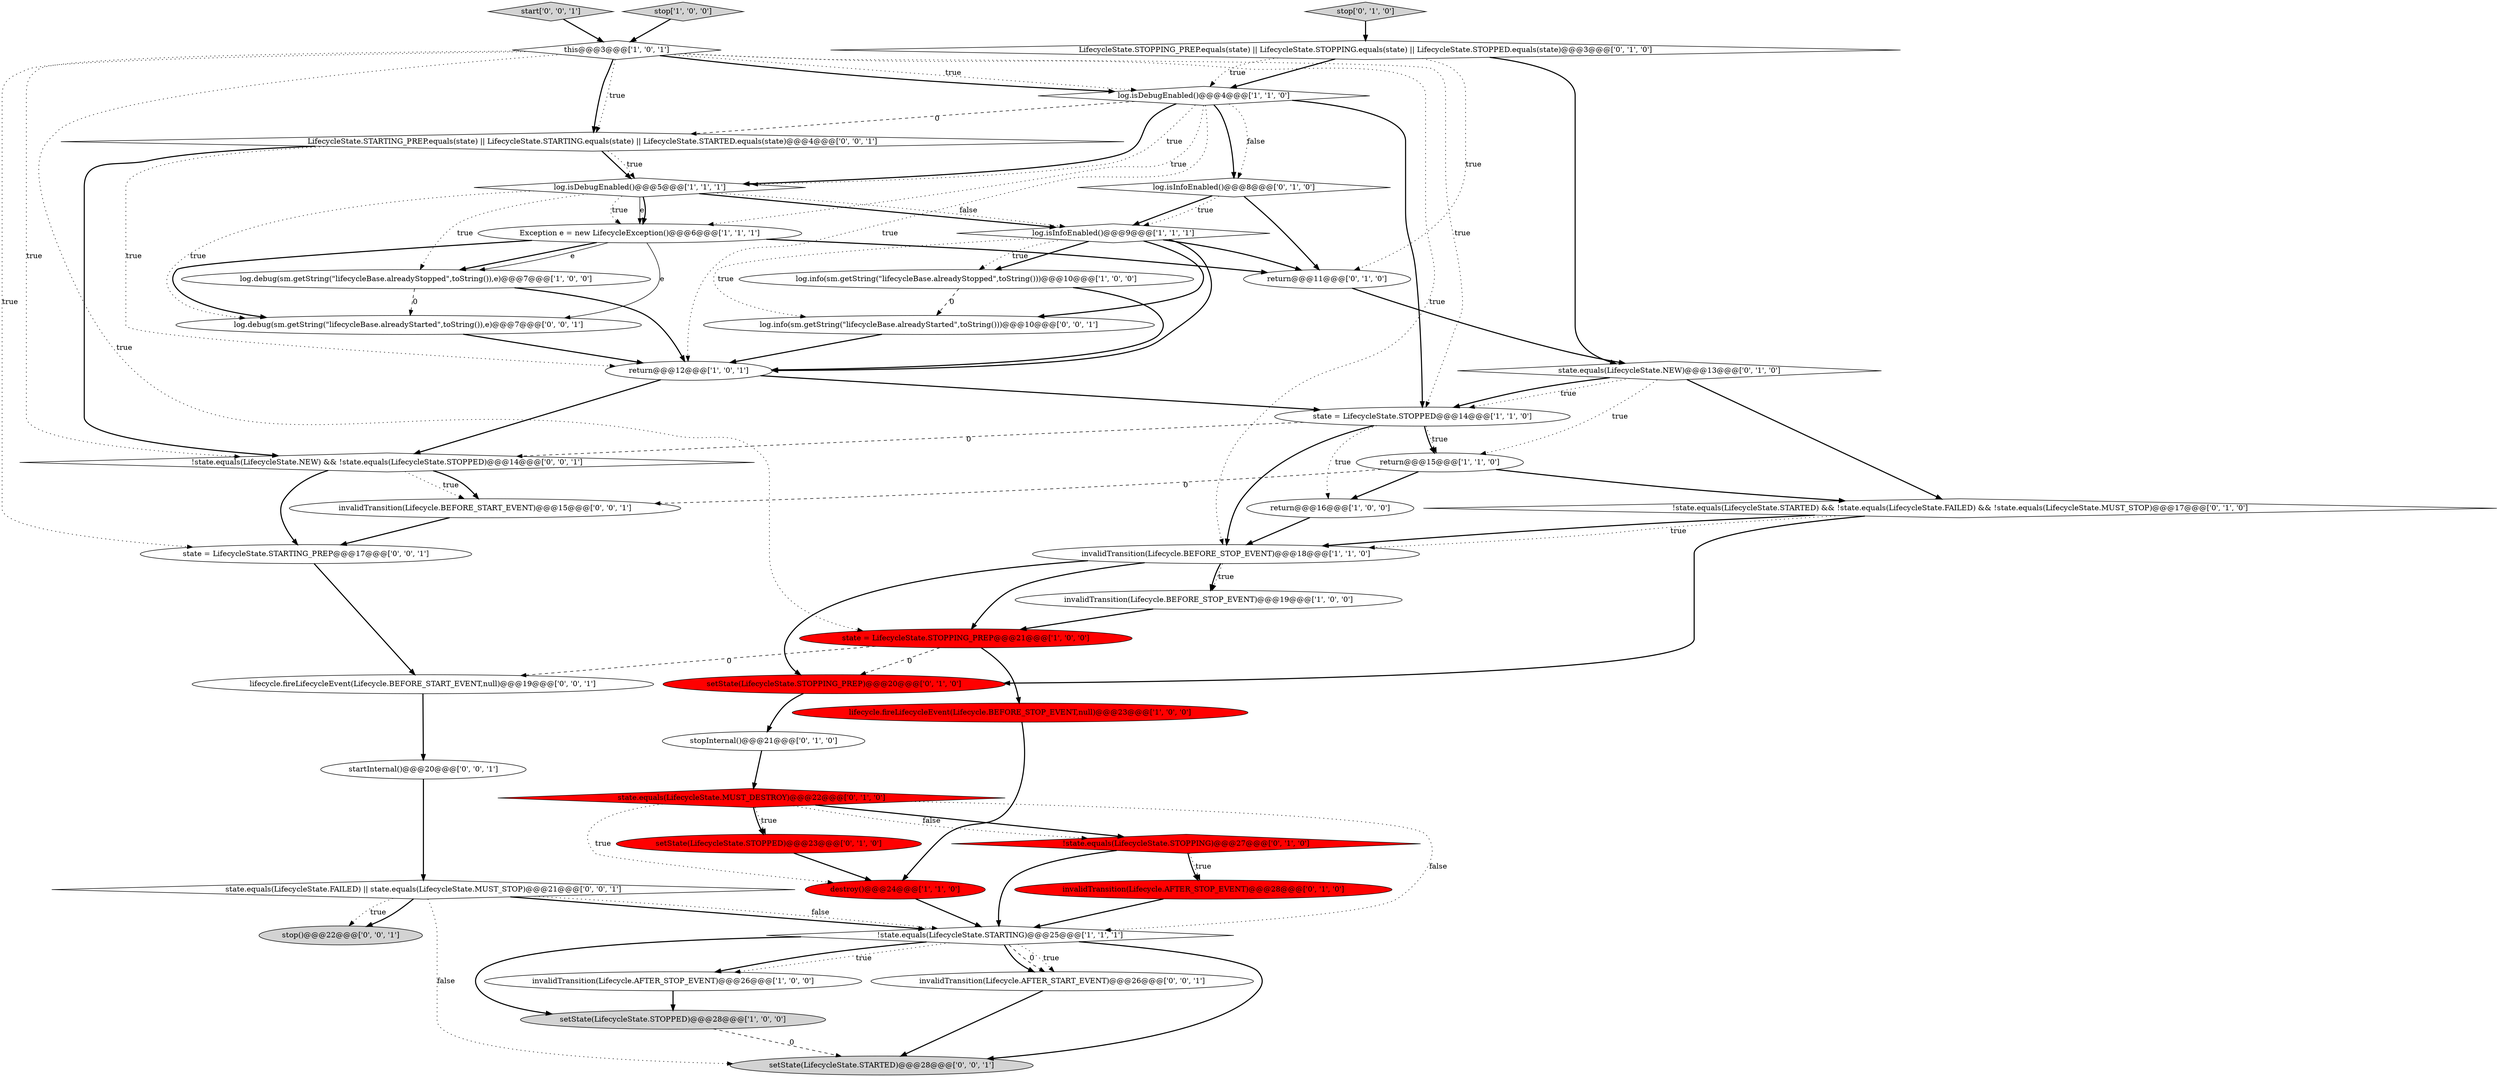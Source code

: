 digraph {
17 [style = filled, label = "stop['1', '0', '0']", fillcolor = lightgray, shape = diamond image = "AAA0AAABBB1BBB"];
23 [style = filled, label = "invalidTransition(Lifecycle.AFTER_STOP_EVENT)@@@28@@@['0', '1', '0']", fillcolor = red, shape = ellipse image = "AAA1AAABBB2BBB"];
37 [style = filled, label = "log.info(sm.getString(\"lifecycleBase.alreadyStarted\",toString()))@@@10@@@['0', '0', '1']", fillcolor = white, shape = ellipse image = "AAA0AAABBB3BBB"];
44 [style = filled, label = "log.debug(sm.getString(\"lifecycleBase.alreadyStarted\",toString()),e)@@@7@@@['0', '0', '1']", fillcolor = white, shape = ellipse image = "AAA0AAABBB3BBB"];
18 [style = filled, label = "setState(LifecycleState.STOPPED)@@@28@@@['1', '0', '0']", fillcolor = lightgray, shape = ellipse image = "AAA0AAABBB1BBB"];
9 [style = filled, label = "lifecycle.fireLifecycleEvent(Lifecycle.BEFORE_STOP_EVENT,null)@@@23@@@['1', '0', '0']", fillcolor = red, shape = ellipse image = "AAA1AAABBB1BBB"];
34 [style = filled, label = "LifecycleState.STARTING_PREP.equals(state) || LifecycleState.STARTING.equals(state) || LifecycleState.STARTED.equals(state)@@@4@@@['0', '0', '1']", fillcolor = white, shape = diamond image = "AAA0AAABBB3BBB"];
4 [style = filled, label = "state = LifecycleState.STOPPING_PREP@@@21@@@['1', '0', '0']", fillcolor = red, shape = ellipse image = "AAA1AAABBB1BBB"];
41 [style = filled, label = "stop()@@@22@@@['0', '0', '1']", fillcolor = lightgray, shape = ellipse image = "AAA0AAABBB3BBB"];
30 [style = filled, label = "state.equals(LifecycleState.MUST_DESTROY)@@@22@@@['0', '1', '0']", fillcolor = red, shape = diamond image = "AAA1AAABBB2BBB"];
10 [style = filled, label = "log.isDebugEnabled()@@@4@@@['1', '1', '0']", fillcolor = white, shape = diamond image = "AAA0AAABBB1BBB"];
20 [style = filled, label = "return@@@11@@@['0', '1', '0']", fillcolor = white, shape = ellipse image = "AAA0AAABBB2BBB"];
16 [style = filled, label = "this@@@3@@@['1', '0', '1']", fillcolor = white, shape = diamond image = "AAA0AAABBB1BBB"];
24 [style = filled, label = "setState(LifecycleState.STOPPED)@@@23@@@['0', '1', '0']", fillcolor = red, shape = ellipse image = "AAA1AAABBB2BBB"];
40 [style = filled, label = "invalidTransition(Lifecycle.BEFORE_START_EVENT)@@@15@@@['0', '0', '1']", fillcolor = white, shape = ellipse image = "AAA0AAABBB3BBB"];
3 [style = filled, label = "log.info(sm.getString(\"lifecycleBase.alreadyStopped\",toString()))@@@10@@@['1', '0', '0']", fillcolor = white, shape = ellipse image = "AAA0AAABBB1BBB"];
12 [style = filled, label = "Exception e = new LifecycleException()@@@6@@@['1', '1', '1']", fillcolor = white, shape = ellipse image = "AAA0AAABBB1BBB"];
22 [style = filled, label = "log.isInfoEnabled()@@@8@@@['0', '1', '0']", fillcolor = white, shape = diamond image = "AAA0AAABBB2BBB"];
27 [style = filled, label = "stopInternal()@@@21@@@['0', '1', '0']", fillcolor = white, shape = ellipse image = "AAA0AAABBB2BBB"];
14 [style = filled, label = "log.debug(sm.getString(\"lifecycleBase.alreadyStopped\",toString()),e)@@@7@@@['1', '0', '0']", fillcolor = white, shape = ellipse image = "AAA0AAABBB1BBB"];
6 [style = filled, label = "destroy()@@@24@@@['1', '1', '0']", fillcolor = red, shape = ellipse image = "AAA1AAABBB1BBB"];
33 [style = filled, label = "startInternal()@@@20@@@['0', '0', '1']", fillcolor = white, shape = ellipse image = "AAA0AAABBB3BBB"];
8 [style = filled, label = "invalidTransition(Lifecycle.BEFORE_STOP_EVENT)@@@18@@@['1', '1', '0']", fillcolor = white, shape = ellipse image = "AAA0AAABBB1BBB"];
7 [style = filled, label = "invalidTransition(Lifecycle.BEFORE_STOP_EVENT)@@@19@@@['1', '0', '0']", fillcolor = white, shape = ellipse image = "AAA0AAABBB1BBB"];
1 [style = filled, label = "invalidTransition(Lifecycle.AFTER_STOP_EVENT)@@@26@@@['1', '0', '0']", fillcolor = white, shape = ellipse image = "AAA0AAABBB1BBB"];
29 [style = filled, label = "!state.equals(LifecycleState.STOPPING)@@@27@@@['0', '1', '0']", fillcolor = red, shape = diamond image = "AAA1AAABBB2BBB"];
36 [style = filled, label = "!state.equals(LifecycleState.NEW) && !state.equals(LifecycleState.STOPPED)@@@14@@@['0', '0', '1']", fillcolor = white, shape = diamond image = "AAA0AAABBB3BBB"];
43 [style = filled, label = "setState(LifecycleState.STARTED)@@@28@@@['0', '0', '1']", fillcolor = lightgray, shape = ellipse image = "AAA0AAABBB3BBB"];
32 [style = filled, label = "start['0', '0', '1']", fillcolor = lightgray, shape = diamond image = "AAA0AAABBB3BBB"];
38 [style = filled, label = "lifecycle.fireLifecycleEvent(Lifecycle.BEFORE_START_EVENT,null)@@@19@@@['0', '0', '1']", fillcolor = white, shape = ellipse image = "AAA0AAABBB3BBB"];
42 [style = filled, label = "invalidTransition(Lifecycle.AFTER_START_EVENT)@@@26@@@['0', '0', '1']", fillcolor = white, shape = ellipse image = "AAA0AAABBB3BBB"];
0 [style = filled, label = "return@@@12@@@['1', '0', '1']", fillcolor = white, shape = ellipse image = "AAA0AAABBB1BBB"];
25 [style = filled, label = "setState(LifecycleState.STOPPING_PREP)@@@20@@@['0', '1', '0']", fillcolor = red, shape = ellipse image = "AAA1AAABBB2BBB"];
39 [style = filled, label = "state.equals(LifecycleState.FAILED) || state.equals(LifecycleState.MUST_STOP)@@@21@@@['0', '0', '1']", fillcolor = white, shape = diamond image = "AAA0AAABBB3BBB"];
31 [style = filled, label = "state.equals(LifecycleState.NEW)@@@13@@@['0', '1', '0']", fillcolor = white, shape = diamond image = "AAA0AAABBB2BBB"];
11 [style = filled, label = "state = LifecycleState.STOPPED@@@14@@@['1', '1', '0']", fillcolor = white, shape = ellipse image = "AAA0AAABBB1BBB"];
15 [style = filled, label = "return@@@16@@@['1', '0', '0']", fillcolor = white, shape = ellipse image = "AAA0AAABBB1BBB"];
28 [style = filled, label = "LifecycleState.STOPPING_PREP.equals(state) || LifecycleState.STOPPING.equals(state) || LifecycleState.STOPPED.equals(state)@@@3@@@['0', '1', '0']", fillcolor = white, shape = diamond image = "AAA0AAABBB2BBB"];
13 [style = filled, label = "return@@@15@@@['1', '1', '0']", fillcolor = white, shape = ellipse image = "AAA0AAABBB1BBB"];
35 [style = filled, label = "state = LifecycleState.STARTING_PREP@@@17@@@['0', '0', '1']", fillcolor = white, shape = ellipse image = "AAA0AAABBB3BBB"];
5 [style = filled, label = "log.isInfoEnabled()@@@9@@@['1', '1', '1']", fillcolor = white, shape = diamond image = "AAA0AAABBB1BBB"];
19 [style = filled, label = "log.isDebugEnabled()@@@5@@@['1', '1', '1']", fillcolor = white, shape = diamond image = "AAA0AAABBB1BBB"];
2 [style = filled, label = "!state.equals(LifecycleState.STARTING)@@@25@@@['1', '1', '1']", fillcolor = white, shape = diamond image = "AAA0AAABBB1BBB"];
26 [style = filled, label = "!state.equals(LifecycleState.STARTED) && !state.equals(LifecycleState.FAILED) && !state.equals(LifecycleState.MUST_STOP)@@@17@@@['0', '1', '0']", fillcolor = white, shape = diamond image = "AAA0AAABBB2BBB"];
21 [style = filled, label = "stop['0', '1', '0']", fillcolor = lightgray, shape = diamond image = "AAA0AAABBB2BBB"];
18->43 [style = dashed, label="0"];
5->3 [style = bold, label=""];
2->42 [style = dashed, label="0"];
37->0 [style = bold, label=""];
16->34 [style = dotted, label="true"];
12->44 [style = bold, label=""];
5->20 [style = bold, label=""];
10->34 [style = dashed, label="0"];
10->19 [style = bold, label=""];
44->0 [style = bold, label=""];
29->23 [style = dotted, label="true"];
16->10 [style = dotted, label="true"];
30->29 [style = bold, label=""];
21->28 [style = bold, label=""];
9->6 [style = bold, label=""];
4->25 [style = dashed, label="0"];
19->5 [style = bold, label=""];
19->44 [style = dotted, label="true"];
29->2 [style = bold, label=""];
5->0 [style = bold, label=""];
14->44 [style = dashed, label="0"];
11->13 [style = bold, label=""];
35->38 [style = bold, label=""];
8->4 [style = bold, label=""];
11->15 [style = dotted, label="true"];
5->37 [style = bold, label=""];
17->16 [style = bold, label=""];
10->11 [style = bold, label=""];
28->10 [style = dotted, label="true"];
34->19 [style = bold, label=""];
19->12 [style = bold, label=""];
10->22 [style = dotted, label="false"];
27->30 [style = bold, label=""];
30->6 [style = dotted, label="true"];
16->34 [style = bold, label=""];
8->7 [style = dotted, label="true"];
2->18 [style = bold, label=""];
30->29 [style = dotted, label="false"];
20->31 [style = bold, label=""];
13->40 [style = dashed, label="0"];
11->13 [style = dotted, label="true"];
36->40 [style = dotted, label="true"];
5->3 [style = dotted, label="true"];
31->11 [style = dotted, label="true"];
29->23 [style = bold, label=""];
16->4 [style = dotted, label="true"];
11->36 [style = dashed, label="0"];
22->5 [style = bold, label=""];
31->11 [style = bold, label=""];
3->0 [style = bold, label=""];
0->36 [style = bold, label=""];
6->2 [style = bold, label=""];
25->27 [style = bold, label=""];
22->20 [style = bold, label=""];
34->36 [style = bold, label=""];
12->14 [style = bold, label=""];
10->0 [style = dotted, label="true"];
11->8 [style = bold, label=""];
39->41 [style = bold, label=""];
13->15 [style = bold, label=""];
36->35 [style = bold, label=""];
38->33 [style = bold, label=""];
16->11 [style = dotted, label="true"];
2->43 [style = bold, label=""];
4->9 [style = bold, label=""];
16->8 [style = dotted, label="true"];
30->24 [style = bold, label=""];
26->8 [style = dotted, label="true"];
36->40 [style = bold, label=""];
40->35 [style = bold, label=""];
4->38 [style = dashed, label="0"];
16->35 [style = dotted, label="true"];
28->20 [style = dotted, label="true"];
2->1 [style = bold, label=""];
3->37 [style = dashed, label="0"];
28->31 [style = bold, label=""];
16->36 [style = dotted, label="true"];
12->20 [style = bold, label=""];
19->12 [style = dotted, label="true"];
0->11 [style = bold, label=""];
26->8 [style = bold, label=""];
7->4 [style = bold, label=""];
32->16 [style = bold, label=""];
34->0 [style = dotted, label="true"];
19->12 [style = solid, label="e"];
22->5 [style = dotted, label="true"];
31->26 [style = bold, label=""];
2->42 [style = dotted, label="true"];
13->26 [style = bold, label=""];
10->19 [style = dotted, label="true"];
39->2 [style = bold, label=""];
30->2 [style = dotted, label="false"];
31->13 [style = dotted, label="true"];
23->2 [style = bold, label=""];
15->8 [style = bold, label=""];
10->22 [style = bold, label=""];
19->14 [style = dotted, label="true"];
10->12 [style = dotted, label="true"];
42->43 [style = bold, label=""];
28->10 [style = bold, label=""];
30->24 [style = dotted, label="true"];
19->5 [style = dotted, label="false"];
16->10 [style = bold, label=""];
39->2 [style = dotted, label="false"];
26->25 [style = bold, label=""];
1->18 [style = bold, label=""];
39->43 [style = dotted, label="false"];
8->7 [style = bold, label=""];
33->39 [style = bold, label=""];
14->0 [style = bold, label=""];
2->1 [style = dotted, label="true"];
39->41 [style = dotted, label="true"];
12->44 [style = solid, label="e"];
24->6 [style = bold, label=""];
8->25 [style = bold, label=""];
2->42 [style = bold, label=""];
5->37 [style = dotted, label="true"];
12->14 [style = solid, label="e"];
34->19 [style = dotted, label="true"];
}

